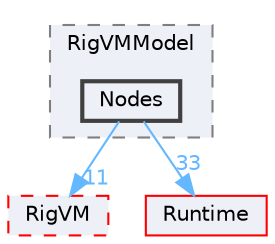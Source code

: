 digraph "Nodes"
{
 // INTERACTIVE_SVG=YES
 // LATEX_PDF_SIZE
  bgcolor="transparent";
  edge [fontname=Helvetica,fontsize=10,labelfontname=Helvetica,labelfontsize=10];
  node [fontname=Helvetica,fontsize=10,shape=box,height=0.2,width=0.4];
  compound=true
  subgraph clusterdir_1be46fe3c41909c60ac7dd2384bab9ef {
    graph [ bgcolor="#edf0f7", pencolor="grey50", label="RigVMModel", fontname=Helvetica,fontsize=10 style="filled,dashed", URL="dir_1be46fe3c41909c60ac7dd2384bab9ef.html",tooltip=""]
  dir_92d7c1c8f318b9b98d596ae2a92a49cb [label="Nodes", fillcolor="#edf0f7", color="grey25", style="filled,bold", URL="dir_92d7c1c8f318b9b98d596ae2a92a49cb.html",tooltip=""];
  }
  dir_1d30927143707d9ae686d424f56c5751 [label="RigVM", fillcolor="#edf0f7", color="red", style="filled,dashed", URL="dir_1d30927143707d9ae686d424f56c5751.html",tooltip=""];
  dir_7536b172fbd480bfd146a1b1acd6856b [label="Runtime", fillcolor="#edf0f7", color="red", style="filled", URL="dir_7536b172fbd480bfd146a1b1acd6856b.html",tooltip=""];
  dir_92d7c1c8f318b9b98d596ae2a92a49cb->dir_1d30927143707d9ae686d424f56c5751 [headlabel="11", labeldistance=1.5 headhref="dir_000693_000972.html" href="dir_000693_000972.html" color="steelblue1" fontcolor="steelblue1"];
  dir_92d7c1c8f318b9b98d596ae2a92a49cb->dir_7536b172fbd480bfd146a1b1acd6856b [headlabel="33", labeldistance=1.5 headhref="dir_000693_000984.html" href="dir_000693_000984.html" color="steelblue1" fontcolor="steelblue1"];
}
